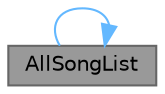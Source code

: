 digraph "AllSongList"
{
 // LATEX_PDF_SIZE
  bgcolor="transparent";
  edge [fontname=Helvetica,fontsize=10,labelfontname=Helvetica,labelfontsize=10];
  node [fontname=Helvetica,fontsize=10,shape=box,height=0.2,width=0.4];
  rankdir="LR";
  Node1 [id="Node000001",label="AllSongList",height=0.2,width=0.4,color="gray40", fillcolor="grey60", style="filled", fontcolor="black",tooltip="构造函数，初始化歌单界面"];
  Node1 -> Node1 [id="edge1_Node000001_Node000001",color="steelblue1",style="solid",tooltip=" "];
}
